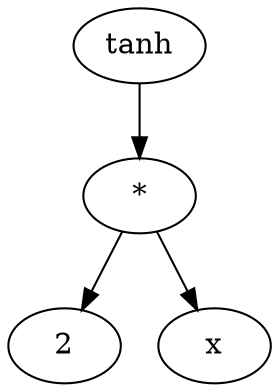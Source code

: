 digraph{

# Graph style
"ordering"="out"
"rankdir"="TD"

#########
# Nodes #
#########

"tanh(*(Integer(2), Symbol(x)))_()" ["color"="black", "label"="tanh", "shape"="ellipse"];
"*(Integer(2), Symbol(x))_(0,)" ["color"="black", "label"="*", "shape"="ellipse"];
"Integer(2)_(0, 0)" ["color"="black", "label"="2", "shape"="ellipse"];
"Symbol(x)_(0, 1)" ["color"="black", "label"="x", "shape"="ellipse"];

#########
# Edges #
#########

"tanh(*(Integer(2), Symbol(x)))_()" -> "*(Integer(2), Symbol(x))_(0,)";
"*(Integer(2), Symbol(x))_(0,)" -> "Integer(2)_(0, 0)";
"*(Integer(2), Symbol(x))_(0,)" -> "Symbol(x)_(0, 1)";
}
